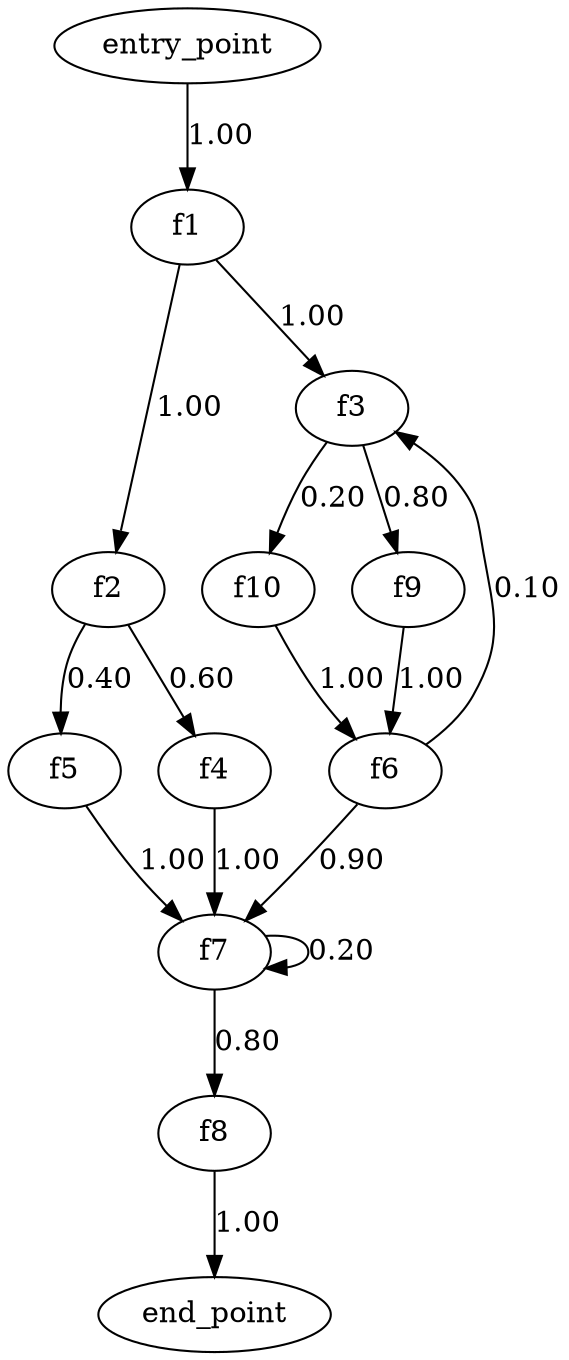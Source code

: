 digraph {
    0 [ label = "f5"]
    1 [ label = "f10"]
    2 [ label = "f1"]
    3 [ label = "entry_point"]
    4 [ label = "f8"]
    5 [ label = "end_point"]
    6 [ label = "f7"]
    7 [ label = "f4"]
    8 [ label = "f2"]
    9 [ label = "f3"]
    10 [ label = "f9"]
    11 [ label = "f6"]
    0 -> 6 [ label = "1.00"]
    1 -> 11 [ label = "1.00"]
    2 -> 8 [ label = "1.00"]
    2 -> 9 [ label = "1.00"]
    3 -> 2 [ label = "1.00"]
    4 -> 5 [ label = "1.00"]
    6 -> 6 [ label = "0.20"]
    6 -> 4 [ label = "0.80"]
    7 -> 6 [ label = "1.00"]
    8 -> 7 [ label = "0.60"]
    8 -> 0 [ label = "0.40"]
    9 -> 1 [ label = "0.20"]
    9 -> 10 [ label = "0.80"]
    10 -> 11 [ label = "1.00"]
    11 -> 9 [ label = "0.10"]
    11 -> 6 [ label = "0.90"]
}
